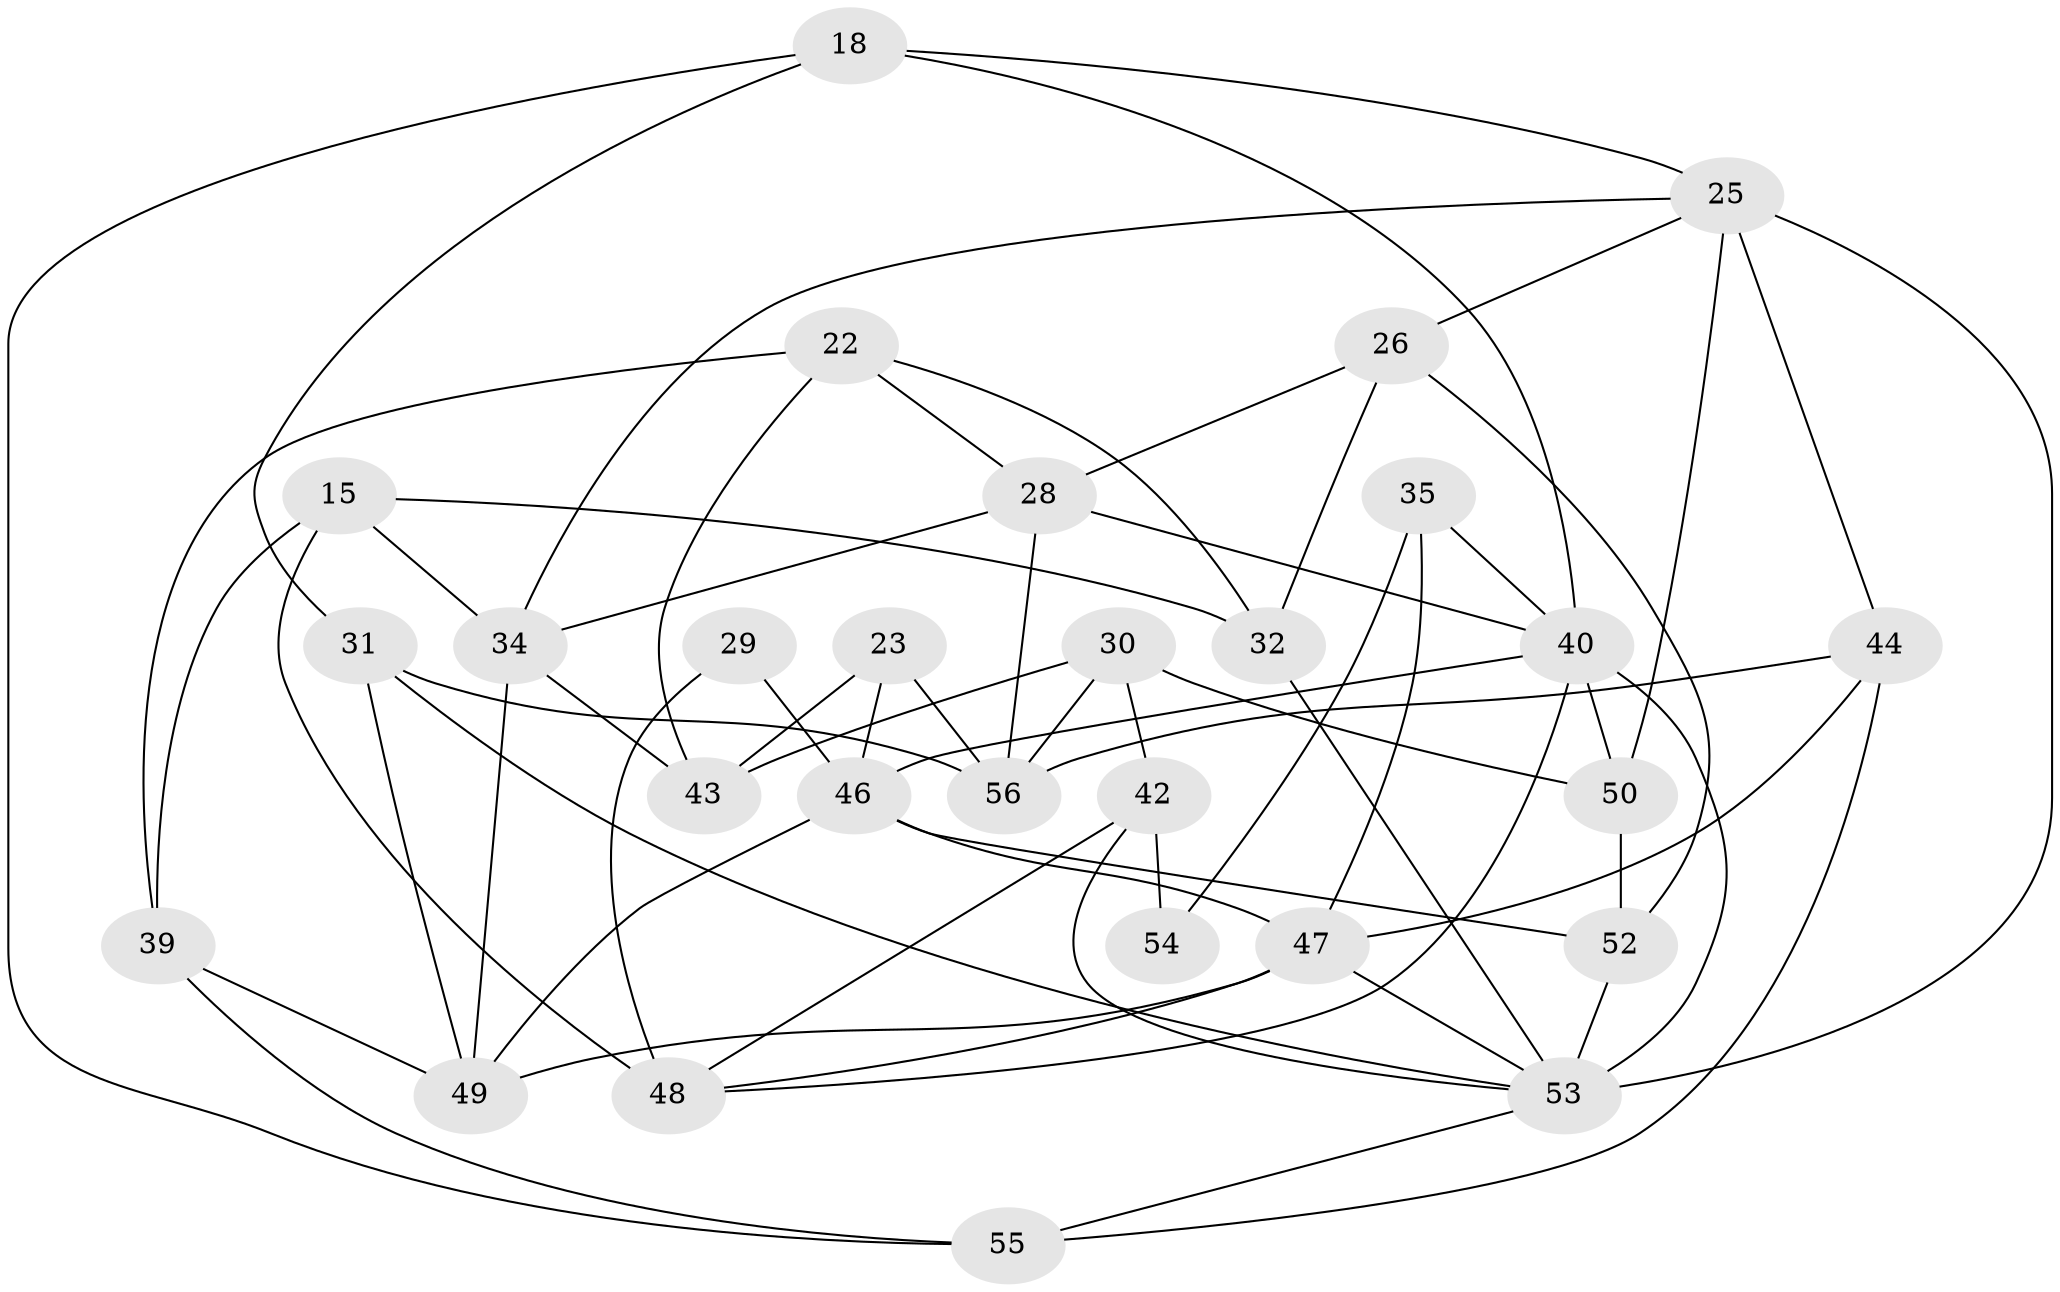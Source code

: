 // original degree distribution, {4: 1.0}
// Generated by graph-tools (version 1.1) at 2025/58/03/09/25 04:58:00]
// undirected, 28 vertices, 62 edges
graph export_dot {
graph [start="1"]
  node [color=gray90,style=filled];
  15;
  18;
  22;
  23;
  25 [super="+19+24"];
  26;
  28 [super="+14"];
  29;
  30;
  31;
  32;
  34 [super="+9"];
  35 [super="+2"];
  39 [super="+6"];
  40 [super="+7+11+38"];
  42 [super="+33"];
  43;
  44 [super="+10"];
  46 [super="+17"];
  47 [super="+36"];
  48 [super="+1+41"];
  49 [super="+4+37"];
  50;
  52;
  53 [super="+51"];
  54;
  55 [super="+27"];
  56 [super="+12"];
  15 -- 32;
  15 -- 34;
  15 -- 39;
  15 -- 48;
  18 -- 31;
  18 -- 55;
  18 -- 25;
  18 -- 40;
  22 -- 39;
  22 -- 32;
  22 -- 43;
  22 -- 28;
  23 -- 46;
  23 -- 56 [weight=2];
  23 -- 43;
  25 -- 26;
  25 -- 34 [weight=2];
  25 -- 53 [weight=2];
  25 -- 50;
  25 -- 44;
  26 -- 28;
  26 -- 52;
  26 -- 32;
  28 -- 56;
  28 -- 40 [weight=2];
  28 -- 34;
  29 -- 48 [weight=3];
  29 -- 46;
  30 -- 43;
  30 -- 56;
  30 -- 50;
  30 -- 42;
  31 -- 56;
  31 -- 49;
  31 -- 53;
  32 -- 53;
  34 -- 43;
  34 -- 49;
  35 -- 54 [weight=2];
  35 -- 40 [weight=3];
  35 -- 47;
  39 -- 49 [weight=2];
  39 -- 55 [weight=2];
  40 -- 50;
  40 -- 53 [weight=3];
  40 -- 46;
  40 -- 48 [weight=3];
  42 -- 54 [weight=2];
  42 -- 48 [weight=2];
  42 -- 53;
  44 -- 56;
  44 -- 55 [weight=2];
  44 -- 47 [weight=2];
  46 -- 49 [weight=3];
  46 -- 52;
  46 -- 47;
  47 -- 48;
  47 -- 49;
  47 -- 53 [weight=2];
  50 -- 52;
  52 -- 53;
  53 -- 55;
}
